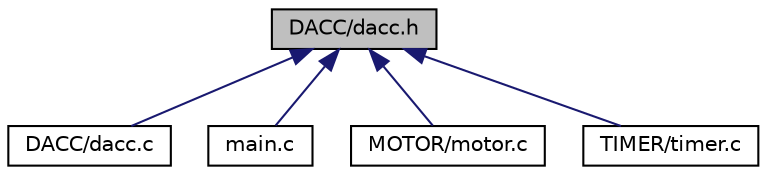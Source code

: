 digraph "DACC/dacc.h"
{
 // LATEX_PDF_SIZE
  edge [fontname="Helvetica",fontsize="10",labelfontname="Helvetica",labelfontsize="10"];
  node [fontname="Helvetica",fontsize="10",shape=record];
  Node1 [label="DACC/dacc.h",height=0.2,width=0.4,color="black", fillcolor="grey75", style="filled", fontcolor="black",tooltip="A driver for using the ATSAMS internal DACC. Converting digital values to analog signals."];
  Node1 -> Node2 [dir="back",color="midnightblue",fontsize="10",style="solid",fontname="Helvetica"];
  Node2 [label="DACC/dacc.c",height=0.2,width=0.4,color="black", fillcolor="white", style="filled",URL="$dacc_8c_source.html",tooltip=" "];
  Node1 -> Node3 [dir="back",color="midnightblue",fontsize="10",style="solid",fontname="Helvetica"];
  Node3 [label="main.c",height=0.2,width=0.4,color="black", fillcolor="white", style="filled",URL="$main_8c.html",tooltip="The main application of the ATSAME3X8E for this project."];
  Node1 -> Node4 [dir="back",color="midnightblue",fontsize="10",style="solid",fontname="Helvetica"];
  Node4 [label="MOTOR/motor.c",height=0.2,width=0.4,color="black", fillcolor="white", style="filled",URL="$motor_8c_source.html",tooltip=" "];
  Node1 -> Node5 [dir="back",color="midnightblue",fontsize="10",style="solid",fontname="Helvetica"];
  Node5 [label="TIMER/timer.c",height=0.2,width=0.4,color="black", fillcolor="white", style="filled",URL="$timer_8c_source.html",tooltip=" "];
}
